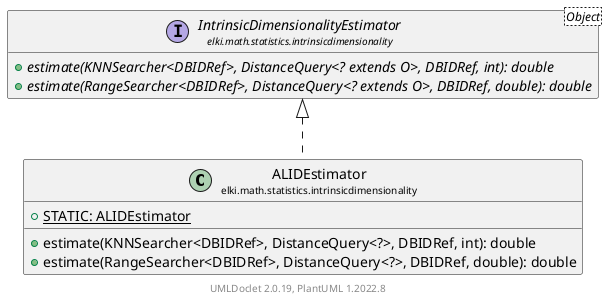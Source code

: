 @startuml
    remove .*\.(Instance|Par|Parameterizer|Factory)$
    set namespaceSeparator none
    hide empty fields
    hide empty methods

    class "<size:14>ALIDEstimator\n<size:10>elki.math.statistics.intrinsicdimensionality" as elki.math.statistics.intrinsicdimensionality.ALIDEstimator [[ALIDEstimator.html]] {
        {static} +STATIC: ALIDEstimator
        +estimate(KNNSearcher<DBIDRef>, DistanceQuery<?>, DBIDRef, int): double
        +estimate(RangeSearcher<DBIDRef>, DistanceQuery<?>, DBIDRef, double): double
    }

    interface "<size:14>IntrinsicDimensionalityEstimator\n<size:10>elki.math.statistics.intrinsicdimensionality" as elki.math.statistics.intrinsicdimensionality.IntrinsicDimensionalityEstimator<Object> [[IntrinsicDimensionalityEstimator.html]] {
        {abstract} +estimate(KNNSearcher<DBIDRef>, DistanceQuery<? extends O>, DBIDRef, int): double
        {abstract} +estimate(RangeSearcher<DBIDRef>, DistanceQuery<? extends O>, DBIDRef, double): double
    }
    class "<size:14>ALIDEstimator.Par\n<size:10>elki.math.statistics.intrinsicdimensionality" as elki.math.statistics.intrinsicdimensionality.ALIDEstimator.Par [[ALIDEstimator.Par.html]]

    elki.math.statistics.intrinsicdimensionality.IntrinsicDimensionalityEstimator <|.. elki.math.statistics.intrinsicdimensionality.ALIDEstimator
    elki.math.statistics.intrinsicdimensionality.ALIDEstimator +-- elki.math.statistics.intrinsicdimensionality.ALIDEstimator.Par

    center footer UMLDoclet 2.0.19, PlantUML 1.2022.8
@enduml
